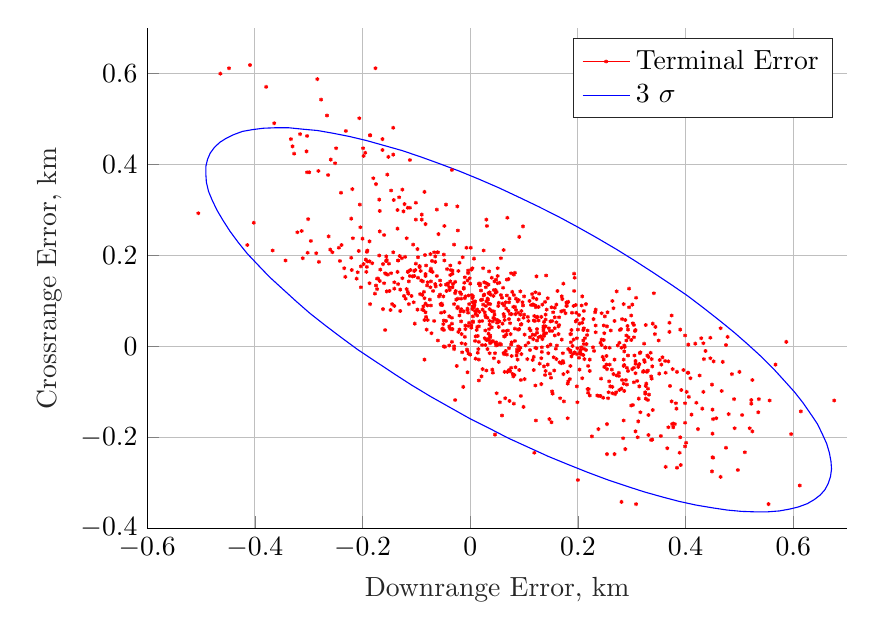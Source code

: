 % This file was created by matlab2tikz.
%
%The latest updates can be retrieved from
%  http://www.mathworks.com/matlabcentral/fileexchange/22022-matlab2tikz-matlab2tikz
%where you can also make suggestions and rate matlab2tikz.
%
\begin{tikzpicture}

\begin{axis}[%
width=3.5in,
height=2.5in,
at={(1.011in,0.642in)},
scale only axis,
xmin=-0.6,
xmax=0.7,
xlabel style={font=\color{white!15!black}},
xlabel={Downrange Error, km},
ymin=-0.4,
ymax=0.7,
ylabel style={font=\color{white!15!black}},
ylabel={Crossrange Error, km},
axis background/.style={fill=white},
axis x line*=bottom,
axis y line*=left,
xmajorgrids,
ymajorgrids,
legend style={legend cell align=left, align=left, draw=white!15!black}
]
\addplot [color=red, draw=none, mark size=0.7pt, mark=asterisk, mark options={solid, red}]
  table[row sep=crcr]{%
0.157	0.024\\
0.098	0.264\\
-0.192	0.208\\
0.307	-0.038\\
0.125	0.065\\
-0.045	0.312\\
0.059	-0.152\\
0.535	-0.145\\
-0.142	0.322\\
-0.033	0.167\\
0.368	-0.178\\
0.062	0.212\\
-0.193	0.164\\
0.013	0.043\\
0.121	-0.003\\
0.51	-0.233\\
0.01	-0.027\\
-0.101	0.316\\
-0.162	0.082\\
-0.073	0.171\\
-0.083	0.155\\
0.005	0.053\\
0.043	0.111\\
-0.007	0.217\\
0.384	-0.056\\
-0.083	0.075\\
0.004	0.172\\
-0.009	0.005\\
0.016	-0.029\\
0.123	0.064\\
0.1	0.07\\
0.152	-0.099\\
0.203	-0.051\\
0.339	-0.14\\
0.244	0.003\\
0.137	0.028\\
0.405	0.004\\
-0.186	0.093\\
-0.177	0.116\\
0.071	0.148\\
-0.034	0.063\\
-0.097	0.151\\
0.014	0.023\\
0.278	0.036\\
0.093	0.07\\
0.259	-0.003\\
-0.011	0.14\\
0.475	-0.223\\
0.017	0.055\\
0.07	0.035\\
0.01	0.022\\
0.004	0.097\\
0.028	0.035\\
0.179	0.097\\
-0.264	0.377\\
-0.003	-0.016\\
-0.156	0.159\\
0.257	-0.101\\
0.323	-0.03\\
0.14	0.059\\
-0.232	0.153\\
0.08	0.087\\
0.153	-0.104\\
0.266	-0.061\\
-0.009	0.11\\
-0.038	0.124\\
0.312	-0.165\\
0.277	-0.096\\
0.259	-0.04\\
-0.039	0.044\\
0.295	0.127\\
0.222	-0.029\\
-0.085	0.106\\
0.282	-0.074\\
0.614	-0.143\\
-0.221	0.281\\
0.49	-0.116\\
-0.304	0.429\\
-0.039	0.002\\
-0.105	0.097\\
0.186	-0.009\\
-0.028	-0.118\\
0.059	0.107\\
0.123	0.154\\
0.325	-0.104\\
0.014	-0.014\\
0.091	-0.052\\
0.157	0.085\\
0.197	0.074\\
0.192	0.089\\
0.037	0.024\\
-0.064	0.132\\
0.206	-0.017\\
0.083	0.087\\
0.218	-0.094\\
0.612	-0.306\\
-0.112	0.155\\
-0.182	0.183\\
0.091	-0.008\\
0.045	0.143\\
-0.085	-0.029\\
0.186	-0.043\\
0.077	0.009\\
-0.005	0.145\\
-0.402	0.272\\
-0.098	0.214\\
-0.023	0.105\\
0.285	-0.029\\
-0.244	0.217\\
-0.343	0.189\\
0.211	-0.005\\
0.401	-0.212\\
0.035	0.165\\
0.216	0.005\\
0.236	-0.108\\
0.079	-0.061\\
-0.104	0.166\\
-0.116	0.12\\
0.084	-0.046\\
0.032	0.063\\
0.281	-0.093\\
-0.038	0.04\\
0.139	-0.063\\
0.255	0.075\\
-0.134	0.189\\
0.261	0.035\\
-0.107	0.154\\
0.081	0.113\\
0.45	-0.192\\
0.094	0.048\\
-0.111	0.168\\
0.272	-0.064\\
0.254	-0.237\\
0.026	0.114\\
0.374	0.068\\
0.166	-0.035\\
0.108	0.008\\
0.198	0.058\\
-0.135	0.3\\
0.191	-0.016\\
-0.075	0.103\\
0.179	0.089\\
0.029	0.064\\
0.123	-0.004\\
0.1	0.11\\
-0.16	0.139\\
0.16	0.053\\
0.302	-0.129\\
-0.114	0.143\\
0.29	0.013\\
0.45	-0.139\\
-0.012	0.077\\
0.389	-0.234\\
0.268	0.056\\
-0.004	0.167\\
-0.084	0.201\\
-0.085	0.058\\
0.08	-0.066\\
-0.205	0.312\\
0.072	-0.004\\
-0.062	0.301\\
0.128	0.116\\
-0.033	0.038\\
0.042	-0.058\\
0.053	0.043\\
0.302	0.051\\
-0.06	0.207\\
-0.039	0.13\\
0.293	0.037\\
0.002	0.041\\
0.154	0.075\\
0.064	-0.056\\
-0.191	0.211\\
0.457	-0.158\\
0.112	0.035\\
-0.036	0.168\\
-0.004	0.074\\
0.475	0.003\\
0.148	-0.06\\
0.202	0.069\\
0.524	-0.074\\
0.14	-0.054\\
-0.464	0.6\\
0.118	-0.023\\
0.316	-0.145\\
0.005	0.088\\
0.211	0.078\\
0.127	0.087\\
0.14	0.044\\
-0.024	0.308\\
0.375	-0.171\\
0.281	-0.342\\
0.141	0.156\\
-0.106	0.224\\
-0.153	0.158\\
-0.171	0.149\\
0.204	-0.016\\
-0.198	0.419\\
0.063	0.022\\
0.009	0.099\\
0.467	-0.098\\
-0.013	-0.089\\
0	0.138\\
0.127	0.057\\
0.207	0.09\\
0.505	-0.151\\
0.287	-0.001\\
0.074	0.051\\
0.22	-0.094\\
-0.014	0.196\\
-0.012	0.127\\
-0.251	0.403\\
0.233	0.081\\
-0.15	0.122\\
0.222	-0.054\\
0.33	-0.053\\
-0.134	0.189\\
-0.115	0.165\\
-0.167	0.169\\
0.263	-0.051\\
0.288	-0.226\\
0.042	0.055\\
0.09	0.059\\
0.188	-0.022\\
0.357	-0.024\\
0.308	-0.347\\
0.155	-0.024\\
-0.033	0.13\\
0.37	0.032\\
-0.02	0.068\\
0.39	0.037\\
0.23	-0.01\\
-0.22	0.168\\
0.066	0.097\\
0.075	0.027\\
-0.148	0.08\\
-0.259	0.411\\
0.052	0.089\\
-0.169	0.323\\
0.04	0.01\\
0.193	0.122\\
0.121	-0.086\\
0.258	-0.077\\
-0.204	0.262\\
0.098	0.09\\
-0.055	0.135\\
-0.052	0.038\\
-0.263	0.242\\
0.036	0.056\\
-0.079	0.09\\
0.244	0.015\\
0.429	0.018\\
0.451	-0.16\\
0.037	0.007\\
0.181	-0.082\\
-0.019	0.119\\
-0.026	0.103\\
0.391	-0.261\\
0.676	-0.119\\
-0.08	0.134\\
0.06	0.094\\
-0.002	0.093\\
-0.122	0.313\\
0.093	0.121\\
-0.033	0.16\\
0.134	0.016\\
0.064	0.058\\
0.239	-0.109\\
-0.059	0.247\\
0.433	0.007\\
0.123	0.104\\
0.124	0.013\\
-0.126	0.15\\
-0.023	0.087\\
-0.009	0.038\\
0.198	0.018\\
-0.083	0.094\\
-0.065	0.198\\
0.063	0.09\\
0.054	0.055\\
0.004	0.106\\
0.088	0.099\\
0.12	0.025\\
0.362	-0.032\\
0.33	-0.093\\
0.033	0.103\\
-0.13	0.078\\
0.156	-0.053\\
0.363	-0.265\\
0.169	0.077\\
-0.187	0.187\\
-0.094	0.177\\
-0.303	0.383\\
-0.333	0.456\\
-0.141	0.141\\
0.051	0.003\\
-0.065	0.186\\
0.179	0.095\\
-0.088	0.143\\
0.022	0.056\\
0.306	0.034\\
0.05	0.058\\
-0.286	0.205\\
0.567	-0.04\\
0.11	0.1\\
0.041	-0.051\\
-0.132	0.328\\
0.09	0.102\\
0.131	0.022\\
0.268	-0.029\\
0.321	-0.056\\
0.026	0.141\\
0.219	-0.043\\
-0.049	-0\\
-0.012	0.129\\
0.02	0.123\\
0.411	-0.15\\
-0.03	0.224\\
0.054	0.14\\
0.15	-0.069\\
-0.081	0.037\\
0.244	0.073\\
-0.09	0.279\\
0.282	0.06\\
-0.067	0.056\\
0.449	-0.275\\
-0.01	0.106\\
0.277	0.008\\
0.285	0.093\\
-0.155	0.121\\
0.069	-0.056\\
0.132	0.065\\
-0.074	0.166\\
-0.131	0.199\\
0.276	-0.058\\
0.139	0.098\\
0.446	0.019\\
0.188	0.036\\
0.029	0.13\\
-0.158	0.161\\
0.399	-0.168\\
-0.087	0.088\\
0.03	0.099\\
-0.249	0.436\\
0.366	-0.224\\
-0.296	0.232\\
0.187	0.009\\
0.044	-0.026\\
-0.01	0.021\\
0.182	0.098\\
-0.074	0.203\\
-0.082	0.065\\
0.047	0.118\\
-0.13	0.125\\
0.226	-0.198\\
0.232	0.075\\
-0.156	0.198\\
0.198	-0.017\\
0.271	-0.101\\
0.222	-0.108\\
0.264	0.1\\
0.189	0.074\\
0.315	-0.015\\
-0.098	0.081\\
0.016	0.01\\
-0.195	0.426\\
0.308	0.107\\
0.446	-0.026\\
-0.209	0.163\\
0.005	0.055\\
0.015	-0.006\\
0.127	0.02\\
-0.037	0.143\\
0.029	0.089\\
0.524	-0.187\\
0.022	0.103\\
-0.083	0.159\\
0.304	0.02\\
0.057	0.004\\
0.304	-0.047\\
-0.327	0.424\\
0.384	-0.267\\
0.211	0.04\\
0.016	-0.075\\
-0.199	0.436\\
0.418	0.006\\
0.116	-0.03\\
-0.116	0.164\\
-0.016	0.027\\
0.036	-0.015\\
-0.102	0.168\\
0.182	-0.077\\
-0.01	-0.028\\
0.451	-0.245\\
-0.155	0.19\\
-0.282	0.386\\
-0.005	0.083\\
0.37	0.052\\
0.405	-0.058\\
0.286	-0.098\\
0.331	-0.151\\
0.344	0.043\\
0.213	0.018\\
-0.124	0.297\\
0.292	0.045\\
0.152	0.056\\
0.285	-0.082\\
0.018	0.134\\
-0.087	0.08\\
0.115	0.115\\
0.063	-0.014\\
0.012	0.078\\
-0.093	0.115\\
0.355	-0.04\\
0.402	-0.1\\
-0.03	-0\\
-0.364	0.491\\
0.047	0.007\\
0.314	-0.088\\
0.044	0.124\\
0.329	-0.02\\
0.033	0.016\\
-0.024	0.084\\
0.272	0.121\\
0.39	-0.2\\
0.229	0.06\\
0.215	-0.008\\
-0.047	-0.001\\
-0.168	0.144\\
0.023	-0.05\\
-0.116	0.305\\
0.072	0.097\\
0.204	-0.012\\
0.108	0.056\\
0.326	-0.087\\
0.336	-0.066\\
0.134	0.092\\
-0.074	0.13\\
0.251	-0.003\\
0.376	-0.05\\
-0.094	0.174\\
0.074	-0.055\\
0.121	0.09\\
0.137	0.023\\
-0.03	-0.006\\
0.162	0.122\\
0.065	-0.114\\
0.242	-0.109\\
-0.112	0.305\\
0.045	0.07\\
0.233	0.046\\
0.38	-0.171\\
0.144	-0.04\\
-0.034	0.05\\
0.117	0.016\\
-0.207	0.21\\
0.03	0.279\\
0.478	0.021\\
0.326	-0.115\\
-0.234	0.172\\
0.341	0.117\\
-0.168	0.253\\
0.068	0.147\\
0.406	-0.111\\
0.087	-0.013\\
-0.367	0.211\\
-0.12	0.105\\
0.174	0.079\\
-0.02	0.184\\
0.086	-0.02\\
-0.091	0.145\\
-0.104	0.155\\
0.172	-0.015\\
0.194	-0.013\\
0.181	-0.056\\
0.076	0.161\\
0.208	0.052\\
0.291	-0.084\\
0.274	0.002\\
0.286	-0.041\\
-0.175	0.134\\
0.17	0.11\\
-0.028	0.117\\
0.377	-0.17\\
0.034	0.117\\
0.034	0.094\\
-0.115	0.116\\
0.071	0.078\\
-0.005	0.08\\
-0.112	0.41\\
0.307	-0.032\\
0.238	-0.182\\
0.124	0.038\\
0.066	-0.01\\
-0.049	0.036\\
-0.203	0.13\\
-0.176	0.612\\
-0.018	0.077\\
0.337	-0.028\\
-0.118	0.126\\
0.21	0.06\\
0.328	-0.056\\
-0.126	0.345\\
0.196	0.091\\
0.301	-0.05\\
0.082	-0.063\\
0.165	0.064\\
-0.135	0.164\\
-0.037	0.178\\
0.022	0.003\\
-0.135	0.259\\
0.247	-0.113\\
0.294	0.02\\
-0.034	0.01\\
0.012	0.036\\
0.16	-0.028\\
0.243	-0.071\\
0.423	-0.182\\
-0.101	0.182\\
-0.186	0.464\\
0.354	-0.197\\
0.116	0.026\\
0.351	-0.06\\
0.028	0.068\\
-0.061	0.207\\
-0.054	0.091\\
-0.211	0.149\\
0.036	0.119\\
-0.187	0.231\\
0.017	0.076\\
0.491	-0.18\\
0.028	0.003\\
-0.141	0.127\\
0.335	-0.014\\
-0.145	0.093\\
0.032	-0.006\\
0.322	-0.054\\
-0.042	0.136\\
-0.05	0.11\\
0.556	-0.119\\
0.173	-0.061\\
0.001	0.217\\
0.069	0.283\\
0.013	0.081\\
-0.048	0.189\\
0.02	0.102\\
0.185	-0.072\\
-0.017	0.105\\
0.307	0.036\\
-0.187	0.139\\
-0.092	0.166\\
0.137	-0.044\\
-0.041	0.139\\
-0.016	0.007\\
0.151	-0.167\\
0.061	0.129\\
0.103	0.002\\
0.152	0.034\\
-0.003	0.112\\
0.182	-0.006\\
0.089	0.037\\
0.331	-0.195\\
0.047	0.124\\
0.099	0.063\\
-0.004	0.161\\
-0.09	0.29\\
-0.18	0.37\\
-0.154	0.378\\
0.083	0.012\\
0.325	-0.101\\
-0.043	0.17\\
0.084	0.071\\
-0.141	0.089\\
0.021	-0.066\\
0.067	0.083\\
0.072	-0.052\\
0.049	0.12\\
0.311	-0.2\\
0.293	-0.02\\
0.299	0.068\\
0.332	-0.106\\
-0.055	0.093\\
0.215	0.093\\
-0.299	0.383\\
-0.023	0.255\\
-0.192	0.175\\
0.35	0.013\\
-0.052	0.091\\
0.179	0.089\\
0.05	0.052\\
0.248	0.046\\
0.218	0.035\\
0.249	0.029\\
0.363	-0.058\\
0.522	-0.118\\
-0.186	0.465\\
0.101	-0.072\\
0.167	-0.114\\
0.254	-0.171\\
0.004	0.082\\
0.192	0.015\\
-0.198	0.181\\
0.164	0.044\\
0.048	0.002\\
0.338	-0.205\\
-0.203	0.176\\
0.013	0.068\\
0.316	-0.013\\
0.057	0.194\\
-0.302	0.206\\
0.122	-0.163\\
0.269	-0.105\\
0.137	0.054\\
0.137	0.043\\
0.289	-0.074\\
0.068	-0.018\\
-0.218	0.238\\
0.122	0.086\\
0.48	-0.149\\
0.242	0.008\\
0.336	-0.206\\
-0.152	0.417\\
0.073	-0.12\\
-0.037	0.157\\
0.034	0.136\\
0.095	-0.017\\
0.061	0.034\\
-0.048	0.076\\
-0.2	0.237\\
-0.311	0.194\\
0.326	0.047\\
-0.017	0.055\\
-0.168	0.298\\
0.314	-0.039\\
0.337	-0.071\\
0.048	0.147\\
0.11	0.039\\
0.04	0.042\\
-0.231	0.474\\
-0.158	0.036\\
0.449	-0.084\\
0.087	-0.007\\
0.172	-0.032\\
0.21	0.036\\
0.285	-0.163\\
0.043	0.063\\
0.434	-0.028\\
0.266	0.084\\
-0.039	0.066\\
-0.056	0.114\\
-0.16	0.245\\
0.497	-0.272\\
-0.448	0.612\\
-0.02	0.037\\
-0.24	0.338\\
-0.303	0.463\\
0.048	0.009\\
0.085	0.08\\
0.093	-0.003\\
0.042	0.012\\
-0.01	0.152\\
-0.036	0.038\\
0.027	0.018\\
-0.156	0.188\\
0.174	-0.121\\
-0.085	0.34\\
0.085	0.105\\
0.055	0.006\\
0.286	-0.011\\
-0.242	0.188\\
0.264	-0.089\\
0.248	-0.029\\
-0.083	0.269\\
0.469	-0.034\\
0.291	-0.047\\
-0.121	0.197\\
0.027	0.075\\
0.253	-0.04\\
-0.147	0.161\\
0.05	0.058\\
0.26	-0.088\\
-0.022	0.166\\
0.03	0.139\\
0.095	0.049\\
0.437	-0.01\\
0.008	0.092\\
0.352	-0.03\\
0.051	0.155\\
0.42	-0.124\\
0.374	-0.121\\
0.307	-0.059\\
-0.256	0.207\\
0.304	0.047\\
0.383	-0.137\\
0.146	0.04\\
-0.004	0.045\\
0.554	-0.347\\
0.062	0.071\\
0.161	0.002\\
-0.097	0.196\\
-0.058	0.11\\
-0.062	0.155\\
-0.072	0.029\\
0.099	-0.133\\
0.124	0.03\\
-0.143	0.422\\
0.117	0.107\\
-0.022	0.032\\
-0.284	0.588\\
0.181	-0.158\\
0.219	-0.102\\
0.194	0.151\\
0.133	-0.002\\
-0.027	0.122\\
0.256	-0.114\\
-0.163	0.432\\
0.077	0.071\\
0.536	-0.116\\
-0.414	0.223\\
-0.025	-0.043\\
0.007	0.086\\
0.187	0.027\\
-0.109	0.111\\
-0.079	0.141\\
0.169	-0.037\\
0.211	0.005\\
0.04	0.078\\
0.067	0.034\\
0.343	0.027\\
0.25	0.066\\
-0.067	0.207\\
0.074	0.071\\
0.382	-0.125\\
0.016	0.138\\
0.051	0.139\\
0.005	0.088\\
0.044	0.077\\
-0.169	0.2\\
0.121	0.119\\
-0.006	-0.007\\
0.101	0.026\\
0.063	-0.017\\
-0.005	-0.01\\
0.053	-0.034\\
-0.151	0.182\\
-0.002	0.052\\
0.032	0.105\\
0.031	0.265\\
-0.017	0.115\\
0.002	0.046\\
0.094	-0.074\\
0.295	0.086\\
0.206	-0.002\\
0.144	0.106\\
0.399	-0.22\\
0.452	-0.033\\
-0.048	0.265\\
-0.194	0.191\\
0.33	-0.118\\
0.522	-0.126\\
0.037	0.093\\
0.118	-0.052\\
0.023	0.081\\
0.129	-0.038\\
0.144	0\\
0.16	0.092\\
0.055	-0.123\\
0.089	-0\\
0.018	0.138\\
0.081	0.158\\
-0.079	0.058\\
-0.034	0.388\\
0.14	0.07\\
0.198	-0.088\\
0.083	0.162\\
0.057	0.113\\
0.433	-0.1\\
0.159	-0.005\\
0.147	-0.16\\
-0.26	0.213\\
0.036	0.082\\
0.002	0.169\\
0.067	0.026\\
0.284	-0.202\\
0.486	-0.061\\
0.03	0.014\\
-0.127	0.194\\
0.465	-0.287\\
-0.163	0.456\\
0.171	0.104\\
-0.089	0.113\\
-0.071	0.188\\
0.21	-0.019\\
0.024	0.172\\
-0.33	0.44\\
-0.045	0.136\\
-0.239	0.223\\
0.253	-0.021\\
0.149	0.004\\
0.304	-0.079\\
0.19	0.001\\
0.12	0.056\\
-0.045	0.056\\
0.2	0.037\\
0.036	0.048\\
0.009	0.012\\
-0.065	0.137\\
0.307	-0.187\\
0.037	0.02\\
0.288	0.058\\
0.073	0.105\\
-0.101	0.279\\
0.339	0.05\\
0.208	0.11\\
-0.044	0.122\\
-0.089	0.081\\
-0.173	0.126\\
0.094	-0.109\\
0.196	0.055\\
0.29	0.024\\
0.193	0.16\\
0.148	0.034\\
0.248	0.014\\
-0.069	0.122\\
0.28	0.038\\
0.136	0.035\\
0.024	0.092\\
0.324	-0.034\\
0.299	0.014\\
0.205	-0.008\\
-0.07	0.164\\
0.399	-0.125\\
-0.005	-0.057\\
-0.505	0.293\\
-0.301	0.28\\
0.083	0.039\\
0.151	0.086\\
0.119	-0.234\\
0.078	0.12\\
-0.056	0.145\\
0.118	0.057\\
0.177	0.073\\
0.404	-0.058\\
-0.03	0.093\\
0.251	-0.002\\
0.049	-0.103\\
0.095	0.078\\
0.465	0.04\\
0.035	0.038\\
0.45	-0.244\\
0.338	-0.044\\
0.117	0.092\\
0.173	0.138\\
-0.123	0.111\\
0.327	-0.082\\
-0.379	0.571\\
0.399	0.024\\
-0.073	0.143\\
-0.266	0.508\\
-0.049	0.057\\
0.035	0.013\\
-0.114	0.093\\
0.091	0.241\\
0.077	-0.021\\
-0.409	0.619\\
0.106	-0.028\\
0.164	0.027\\
0.053	0.096\\
0.06	0.05\\
0.005	0.066\\
-0.175	0.357\\
0.392	-0.096\\
0.03	-0.053\\
0.312	-0.045\\
-0.206	0.502\\
-0.221	0.195\\
0.051	0.172\\
0.276	-0.065\\
0.137	0.044\\
-0.162	0.181\\
0.145	-0.015\\
-0.277	0.543\\
0.136	0.04\\
-0.06	0.013\\
0.038	0.114\\
0.04	0.151\\
0.064	0.022\\
0.063	0.066\\
0.091	0.038\\
-0.086	0.12\\
0.202	-0.025\\
-0.143	0.481\\
0.31	-0.076\\
0.268	-0.237\\
0.025	0.211\\
-0.017	0.082\\
-0.313	0.254\\
0.299	-0.13\\
-0.147	0.343\\
0.045	0.061\\
0.034	0.028\\
0.203	0.05\\
0.003	0.113\\
-0.05	0.049\\
0.5	-0.056\\
0.068	0.112\\
0.076	-0.047\\
0.254	0.044\\
0.107	0.065\\
0.519	-0.18\\
0.313	-0.115\\
0.249	-0.045\\
-0.321	0.251\\
0.285	-0.043\\
-0.028	0.142\\
-0.082	0.178\\
0.157	0.04\\
0.21	0.013\\
-0.156	0.188\\
0.368	-0.033\\
-0.134	0.137\\
0.149	0.055\\
0.377	-0.178\\
0.016	0.044\\
-0.051	0.039\\
0.007	0.193\\
0.246	-0.023\\
0.371	-0.087\\
-0.054	0.074\\
0.331	-0.023\\
-0.103	0.05\\
-0.053	0.094\\
0.293	-0.054\\
0.076	0.004\\
0.286	0.002\\
-0.118	0.238\\
0.305	-0.02\\
0.005	0.11\\
0.136	0.044\\
0.132	-0.026\\
0.133	-0.012\\
-0.073	0.09\\
0.254	-0.05\\
0.111	0.02\\
0.587	0.01\\
0.01	0.072\\
0	-0.018\\
-0.001	0.15\\
0.323	0.006\\
0.173	-0.036\\
0.046	-0.194\\
0.212	-0.028\\
0.025	0.112\\
0.313	-0.041\\
-0.316	0.467\\
0.199	-0.004\\
0.264	-0.103\\
0.281	-0.003\\
0.228	-0.002\\
0.199	-0.123\\
0.142	0.081\\
0.116	0.092\\
0.157	0.064\\
0.186	0.027\\
0.217	0.025\\
0.089	0.074\\
0.081	-0.126\\
0.141	0.029\\
0.431	-0.137\\
-0.219	0.346\\
0.426	-0.064\\
0.046	-0.015\\
-0.049	0.202\\
-0.009	0.046\\
0.072	0.06\\
-0.032	0.137\\
0.088	-0.029\\
0.062	-0.015\\
0.396	-0.052\\
0.097	0.097\\
0.113	0.091\\
0.301	0.092\\
0.409	-0.07\\
-0.015	-0.013\\
0.208	-0.07\\
0.119	0.067\\
-0.191	0.187\\
0.17	0.015\\
0.2	-0.294\\
-0.281	0.186\\
-0.173	0.149\\
0.186	-0.013\\
0.111	-0.008\\
0.233	0.031\\
0.009	0.078\\
0.165	0.047\\
-0.143	0.207\\
0.596	-0.193\\
0.008	0.098\\
0.132	-0.083\\
};
\addlegendentry{Terminal Error}

\addplot [color=blue]
  table[row sep=crcr]{%
-0.038	-0.134\\
-0.074	-0.11\\
-0.109	-0.085\\
-0.143	-0.059\\
-0.176	-0.033\\
-0.209	-0.007\\
-0.24	0.02\\
-0.269	0.046\\
-0.298	0.073\\
-0.324	0.1\\
-0.349	0.127\\
-0.373	0.153\\
-0.394	0.179\\
-0.414	0.204\\
-0.431	0.229\\
-0.446	0.253\\
-0.459	0.277\\
-0.47	0.299\\
-0.479	0.321\\
-0.486	0.341\\
-0.49	0.361\\
-0.491	0.379\\
-0.491	0.396\\
-0.488	0.411\\
-0.483	0.425\\
-0.475	0.438\\
-0.465	0.449\\
-0.453	0.458\\
-0.439	0.466\\
-0.423	0.473\\
-0.404	0.477\\
-0.384	0.48\\
-0.362	0.481\\
-0.337	0.481\\
-0.312	0.478\\
-0.284	0.475\\
-0.255	0.469\\
-0.225	0.462\\
-0.193	0.453\\
-0.16	0.442\\
-0.127	0.431\\
-0.092	0.417\\
-0.057	0.402\\
-0.021	0.386\\
0.016	0.368\\
0.053	0.349\\
0.089	0.329\\
0.126	0.308\\
0.163	0.286\\
0.199	0.263\\
0.235	0.239\\
0.271	0.214\\
0.305	0.189\\
0.339	0.163\\
0.372	0.137\\
0.404	0.111\\
0.434	0.084\\
0.463	0.057\\
0.491	0.03\\
0.516	0.004\\
0.541	-0.023\\
0.563	-0.049\\
0.583	-0.075\\
0.602	-0.1\\
0.618	-0.124\\
0.632	-0.148\\
0.645	-0.171\\
0.654	-0.193\\
0.662	-0.214\\
0.667	-0.234\\
0.67	-0.253\\
0.671	-0.27\\
0.669	-0.287\\
0.665	-0.301\\
0.659	-0.315\\
0.65	-0.327\\
0.639	-0.337\\
0.626	-0.346\\
0.61	-0.353\\
0.593	-0.358\\
0.574	-0.362\\
0.552	-0.364\\
0.529	-0.364\\
0.504	-0.363\\
0.477	-0.36\\
0.449	-0.355\\
0.419	-0.349\\
0.388	-0.341\\
0.356	-0.331\\
0.323	-0.32\\
0.289	-0.307\\
0.254	-0.293\\
0.218	-0.277\\
0.182	-0.26\\
0.145	-0.242\\
0.108	-0.222\\
0.071	-0.202\\
0.035	-0.18\\
-0.002	-0.158\\
-0.038	-0.134\\
};
% \addplot [color=red]
%   table[row sep=crcr]{%
% 0	0\\
% };
% \addlegendentry{Terminal Error}

% \addplot [color=blue]
  % table[row sep=crcr]{%
% 0	0\\
% };
\addlegendentry{3 $\sigma$}

% \addplot [color=black, forget plot]
%   table[row sep=crcr]{%
% 0	-5\\
% 0	5\\
% };
% \addplot [color=black, forget plot]
%   table[row sep=crcr]{%
% -5	0\\
% 5	0\\
% };
\end{axis}
\end{tikzpicture}%